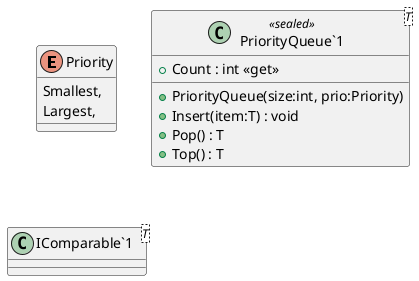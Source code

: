 @startuml
enum Priority {
    Smallest,
    Largest,
}
class "PriorityQueue`1"<T> <<sealed>> {
    + Count : int <<get>>
    + PriorityQueue(size:int, prio:Priority)
    + Insert(item:T) : void
    + Pop() : T
    + Top() : T
}
class "IComparable`1"<T> {
}
@enduml
